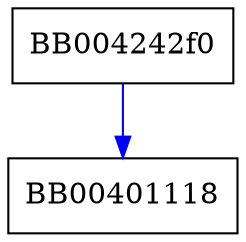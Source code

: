 digraph provider_cmp {
  node [shape="box"];
  graph [splines=ortho];
  BB004242f0 -> BB00401118 [color="blue"];
}